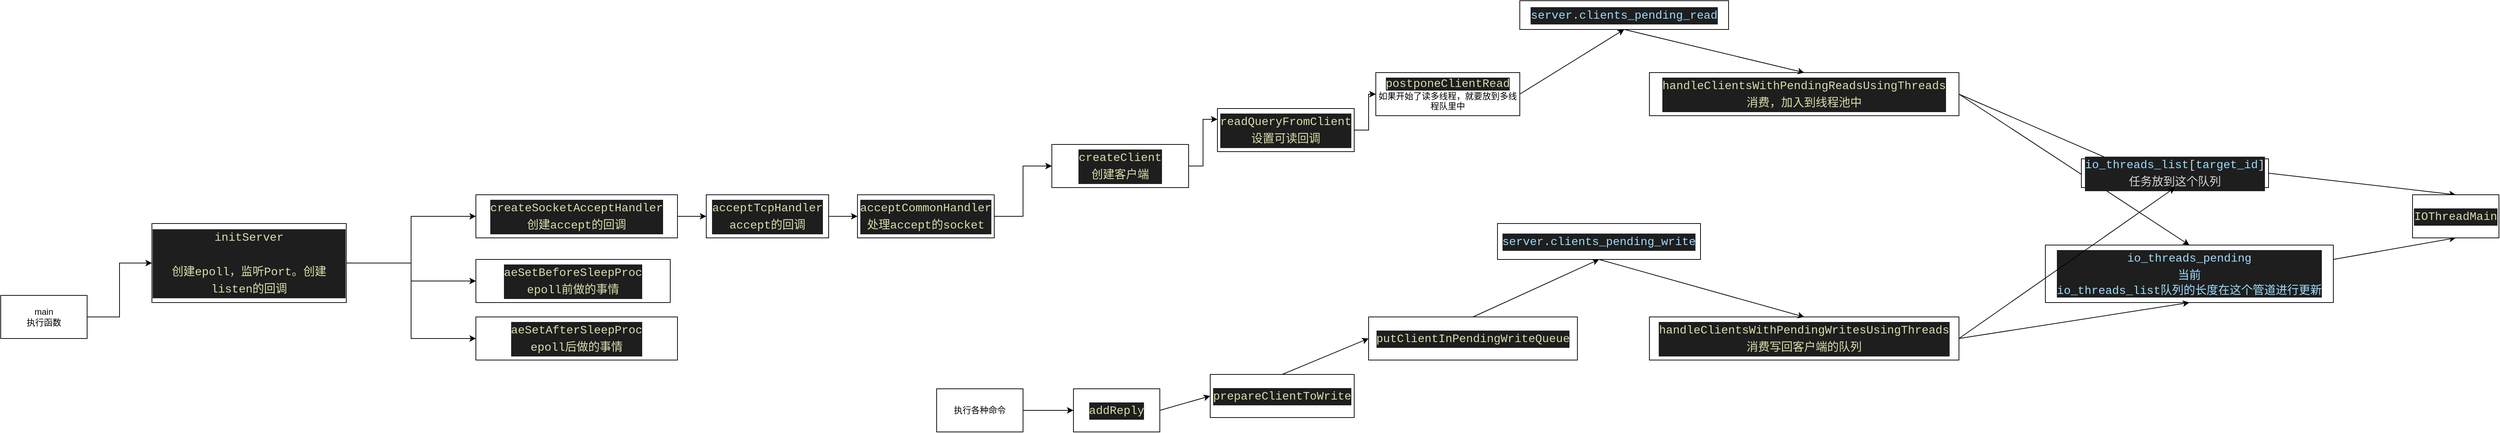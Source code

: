 <mxfile version="17.4.5" type="github">
  <diagram id="1JDVYsquey9XnN15ssZm" name="Page-1">
    <mxGraphModel dx="1426" dy="1933" grid="1" gridSize="10" guides="1" tooltips="1" connect="1" arrows="1" fold="1" page="1" pageScale="1" pageWidth="827" pageHeight="1169" math="0" shadow="0">
      <root>
        <mxCell id="0" />
        <mxCell id="1" parent="0" />
        <mxCell id="VtqtTlVIz1zTJZTsndwx-3" style="edgeStyle=orthogonalEdgeStyle;rounded=0;orthogonalLoop=1;jettySize=auto;html=1;exitX=1;exitY=0.5;exitDx=0;exitDy=0;entryX=0;entryY=0.5;entryDx=0;entryDy=0;" edge="1" parent="1" source="VtqtTlVIz1zTJZTsndwx-1" target="VtqtTlVIz1zTJZTsndwx-2">
          <mxGeometry relative="1" as="geometry" />
        </mxCell>
        <mxCell id="VtqtTlVIz1zTJZTsndwx-1" value="main&lt;br&gt;执行函数" style="rounded=0;whiteSpace=wrap;html=1;" vertex="1" parent="1">
          <mxGeometry x="120" y="210" width="120" height="60" as="geometry" />
        </mxCell>
        <mxCell id="VtqtTlVIz1zTJZTsndwx-5" style="edgeStyle=orthogonalEdgeStyle;rounded=0;orthogonalLoop=1;jettySize=auto;html=1;exitX=1;exitY=0.5;exitDx=0;exitDy=0;" edge="1" parent="1" source="VtqtTlVIz1zTJZTsndwx-2" target="VtqtTlVIz1zTJZTsndwx-4">
          <mxGeometry relative="1" as="geometry" />
        </mxCell>
        <mxCell id="VtqtTlVIz1zTJZTsndwx-8" style="edgeStyle=orthogonalEdgeStyle;rounded=0;orthogonalLoop=1;jettySize=auto;html=1;exitX=1;exitY=0.5;exitDx=0;exitDy=0;entryX=0;entryY=0.5;entryDx=0;entryDy=0;" edge="1" parent="1" source="VtqtTlVIz1zTJZTsndwx-2" target="VtqtTlVIz1zTJZTsndwx-6">
          <mxGeometry relative="1" as="geometry" />
        </mxCell>
        <mxCell id="VtqtTlVIz1zTJZTsndwx-9" style="edgeStyle=orthogonalEdgeStyle;rounded=0;orthogonalLoop=1;jettySize=auto;html=1;exitX=1;exitY=0.5;exitDx=0;exitDy=0;entryX=0;entryY=0.5;entryDx=0;entryDy=0;" edge="1" parent="1" source="VtqtTlVIz1zTJZTsndwx-2" target="VtqtTlVIz1zTJZTsndwx-7">
          <mxGeometry relative="1" as="geometry" />
        </mxCell>
        <mxCell id="VtqtTlVIz1zTJZTsndwx-2" value="&lt;div style=&quot;color: rgb(212 , 212 , 212) ; background-color: rgb(30 , 30 , 30) ; font-family: &amp;#34;menlo&amp;#34; , &amp;#34;monaco&amp;#34; , &amp;#34;courier new&amp;#34; , monospace ; font-size: 16px ; line-height: 24px&quot;&gt;&lt;span style=&quot;color: #dcdcaa&quot;&gt;initServer&lt;/span&gt;&lt;/div&gt;&lt;div style=&quot;color: rgb(212 , 212 , 212) ; background-color: rgb(30 , 30 , 30) ; font-family: &amp;#34;menlo&amp;#34; , &amp;#34;monaco&amp;#34; , &amp;#34;courier new&amp;#34; , monospace ; font-size: 16px ; line-height: 24px&quot;&gt;&lt;span style=&quot;color: #dcdcaa&quot;&gt;&lt;br&gt;&lt;/span&gt;&lt;/div&gt;&lt;div style=&quot;color: rgb(212 , 212 , 212) ; background-color: rgb(30 , 30 , 30) ; font-family: &amp;#34;menlo&amp;#34; , &amp;#34;monaco&amp;#34; , &amp;#34;courier new&amp;#34; , monospace ; font-size: 16px ; line-height: 24px&quot;&gt;&lt;span style=&quot;color: #dcdcaa&quot;&gt;创建epoll，监听Port。创建listen的回调&lt;/span&gt;&lt;/div&gt;" style="rounded=0;whiteSpace=wrap;html=1;" vertex="1" parent="1">
          <mxGeometry x="330" y="110" width="270" height="110" as="geometry" />
        </mxCell>
        <mxCell id="VtqtTlVIz1zTJZTsndwx-11" style="edgeStyle=orthogonalEdgeStyle;rounded=0;orthogonalLoop=1;jettySize=auto;html=1;exitX=1;exitY=0.5;exitDx=0;exitDy=0;entryX=0;entryY=0.5;entryDx=0;entryDy=0;" edge="1" parent="1" source="VtqtTlVIz1zTJZTsndwx-4" target="VtqtTlVIz1zTJZTsndwx-10">
          <mxGeometry relative="1" as="geometry" />
        </mxCell>
        <mxCell id="VtqtTlVIz1zTJZTsndwx-4" value="&lt;div style=&quot;color: rgb(212 , 212 , 212) ; background-color: rgb(30 , 30 , 30) ; font-family: &amp;#34;menlo&amp;#34; , &amp;#34;monaco&amp;#34; , &amp;#34;courier new&amp;#34; , monospace ; font-size: 16px ; line-height: 24px&quot;&gt;&lt;span style=&quot;color: #dcdcaa&quot;&gt;createSocketAcceptHandler&lt;/span&gt;&lt;/div&gt;&lt;div style=&quot;color: rgb(212 , 212 , 212) ; background-color: rgb(30 , 30 , 30) ; font-family: &amp;#34;menlo&amp;#34; , &amp;#34;monaco&amp;#34; , &amp;#34;courier new&amp;#34; , monospace ; font-size: 16px ; line-height: 24px&quot;&gt;&lt;span style=&quot;color: #dcdcaa&quot;&gt;创建accept的回调&lt;/span&gt;&lt;/div&gt;" style="rounded=0;whiteSpace=wrap;html=1;" vertex="1" parent="1">
          <mxGeometry x="780" y="70" width="280" height="60" as="geometry" />
        </mxCell>
        <mxCell id="VtqtTlVIz1zTJZTsndwx-6" value="&lt;div style=&quot;color: rgb(212 , 212 , 212) ; background-color: rgb(30 , 30 , 30) ; font-family: &amp;#34;menlo&amp;#34; , &amp;#34;monaco&amp;#34; , &amp;#34;courier new&amp;#34; , monospace ; font-size: 16px ; line-height: 24px&quot;&gt;&lt;span style=&quot;color: #dcdcaa&quot;&gt;aeSetBeforeSleepProc&lt;/span&gt;&lt;/div&gt;&lt;div style=&quot;color: rgb(212 , 212 , 212) ; background-color: rgb(30 , 30 , 30) ; font-family: &amp;#34;menlo&amp;#34; , &amp;#34;monaco&amp;#34; , &amp;#34;courier new&amp;#34; , monospace ; font-size: 16px ; line-height: 24px&quot;&gt;&lt;span style=&quot;color: #dcdcaa&quot;&gt;epoll前做的事情&lt;/span&gt;&lt;/div&gt;" style="rounded=0;whiteSpace=wrap;html=1;" vertex="1" parent="1">
          <mxGeometry x="780" y="160" width="270" height="60" as="geometry" />
        </mxCell>
        <mxCell id="VtqtTlVIz1zTJZTsndwx-7" value="&lt;div style=&quot;color: rgb(212 , 212 , 212) ; background-color: rgb(30 , 30 , 30) ; font-family: &amp;#34;menlo&amp;#34; , &amp;#34;monaco&amp;#34; , &amp;#34;courier new&amp;#34; , monospace ; font-size: 16px ; line-height: 24px&quot;&gt;&lt;span style=&quot;color: #dcdcaa&quot;&gt;aeSetAfterSleepProc&lt;/span&gt;&lt;/div&gt;&lt;div style=&quot;color: rgb(212 , 212 , 212) ; background-color: rgb(30 , 30 , 30) ; font-family: &amp;#34;menlo&amp;#34; , &amp;#34;monaco&amp;#34; , &amp;#34;courier new&amp;#34; , monospace ; font-size: 16px ; line-height: 24px&quot;&gt;&lt;span style=&quot;color: #dcdcaa&quot;&gt;epoll后做的事情&lt;/span&gt;&lt;/div&gt;" style="rounded=0;whiteSpace=wrap;html=1;" vertex="1" parent="1">
          <mxGeometry x="780" y="240" width="280" height="60" as="geometry" />
        </mxCell>
        <mxCell id="VtqtTlVIz1zTJZTsndwx-13" style="edgeStyle=orthogonalEdgeStyle;rounded=0;orthogonalLoop=1;jettySize=auto;html=1;exitX=1;exitY=0.5;exitDx=0;exitDy=0;entryX=0;entryY=0.5;entryDx=0;entryDy=0;" edge="1" parent="1" source="VtqtTlVIz1zTJZTsndwx-10" target="VtqtTlVIz1zTJZTsndwx-12">
          <mxGeometry relative="1" as="geometry" />
        </mxCell>
        <mxCell id="VtqtTlVIz1zTJZTsndwx-10" value="&lt;div style=&quot;color: rgb(212 , 212 , 212) ; background-color: rgb(30 , 30 , 30) ; font-family: &amp;#34;menlo&amp;#34; , &amp;#34;monaco&amp;#34; , &amp;#34;courier new&amp;#34; , monospace ; font-size: 16px ; line-height: 24px&quot;&gt;&lt;span style=&quot;color: #dcdcaa&quot;&gt;acceptTcpHandler&lt;/span&gt;&lt;/div&gt;&lt;div style=&quot;color: rgb(212 , 212 , 212) ; background-color: rgb(30 , 30 , 30) ; font-family: &amp;#34;menlo&amp;#34; , &amp;#34;monaco&amp;#34; , &amp;#34;courier new&amp;#34; , monospace ; font-size: 16px ; line-height: 24px&quot;&gt;&lt;span style=&quot;color: #dcdcaa&quot;&gt;accept的回调&lt;/span&gt;&lt;/div&gt;" style="rounded=0;whiteSpace=wrap;html=1;" vertex="1" parent="1">
          <mxGeometry x="1100" y="70" width="170" height="60" as="geometry" />
        </mxCell>
        <mxCell id="VtqtTlVIz1zTJZTsndwx-15" style="edgeStyle=orthogonalEdgeStyle;rounded=0;orthogonalLoop=1;jettySize=auto;html=1;exitX=1;exitY=0.5;exitDx=0;exitDy=0;entryX=0;entryY=0.5;entryDx=0;entryDy=0;" edge="1" parent="1" source="VtqtTlVIz1zTJZTsndwx-12" target="VtqtTlVIz1zTJZTsndwx-14">
          <mxGeometry relative="1" as="geometry" />
        </mxCell>
        <mxCell id="VtqtTlVIz1zTJZTsndwx-12" value="&lt;div style=&quot;color: rgb(212 , 212 , 212) ; background-color: rgb(30 , 30 , 30) ; font-family: &amp;#34;menlo&amp;#34; , &amp;#34;monaco&amp;#34; , &amp;#34;courier new&amp;#34; , monospace ; font-size: 16px ; line-height: 24px&quot;&gt;&lt;span style=&quot;color: rgb(220 , 220 , 170) ; font-family: &amp;#34;menlo&amp;#34; , &amp;#34;monaco&amp;#34; , &amp;#34;courier new&amp;#34; , monospace&quot;&gt;acceptCommonHandler&lt;/span&gt;&lt;/div&gt;&lt;div style=&quot;color: rgb(212 , 212 , 212) ; background-color: rgb(30 , 30 , 30) ; font-family: &amp;#34;menlo&amp;#34; , &amp;#34;monaco&amp;#34; , &amp;#34;courier new&amp;#34; , monospace ; font-size: 16px ; line-height: 24px&quot;&gt;&lt;span style=&quot;color: rgb(220 , 220 , 170) ; font-family: &amp;#34;menlo&amp;#34; , &amp;#34;monaco&amp;#34; , &amp;#34;courier new&amp;#34; , monospace&quot;&gt;处理accept的socket&lt;/span&gt;&lt;/div&gt;" style="rounded=0;whiteSpace=wrap;html=1;" vertex="1" parent="1">
          <mxGeometry x="1310" y="70" width="190" height="60" as="geometry" />
        </mxCell>
        <mxCell id="VtqtTlVIz1zTJZTsndwx-17" style="edgeStyle=orthogonalEdgeStyle;rounded=0;orthogonalLoop=1;jettySize=auto;html=1;exitX=1;exitY=0.5;exitDx=0;exitDy=0;entryX=0;entryY=0.25;entryDx=0;entryDy=0;" edge="1" parent="1" source="VtqtTlVIz1zTJZTsndwx-14" target="VtqtTlVIz1zTJZTsndwx-16">
          <mxGeometry relative="1" as="geometry" />
        </mxCell>
        <mxCell id="VtqtTlVIz1zTJZTsndwx-14" value="&lt;div style=&quot;color: rgb(212 , 212 , 212) ; background-color: rgb(30 , 30 , 30) ; font-family: &amp;#34;menlo&amp;#34; , &amp;#34;monaco&amp;#34; , &amp;#34;courier new&amp;#34; , monospace ; font-size: 16px ; line-height: 24px&quot;&gt;&lt;span style=&quot;color: rgb(220 , 220 , 170) ; font-family: &amp;#34;menlo&amp;#34; , &amp;#34;monaco&amp;#34; , &amp;#34;courier new&amp;#34; , monospace&quot;&gt;createClient&lt;/span&gt;&lt;/div&gt;&lt;div style=&quot;background-color: rgb(30 , 30 , 30) ; font-family: &amp;#34;menlo&amp;#34; , &amp;#34;monaco&amp;#34; , &amp;#34;courier new&amp;#34; , monospace ; font-size: 16px ; line-height: 24px&quot;&gt;&lt;font color=&quot;#dcdcaa&quot;&gt;创建客户端&lt;/font&gt;&lt;/div&gt;" style="rounded=0;whiteSpace=wrap;html=1;" vertex="1" parent="1">
          <mxGeometry x="1580" width="190" height="60" as="geometry" />
        </mxCell>
        <mxCell id="VtqtTlVIz1zTJZTsndwx-19" style="edgeStyle=orthogonalEdgeStyle;rounded=0;orthogonalLoop=1;jettySize=auto;html=1;exitX=1;exitY=0.5;exitDx=0;exitDy=0;entryX=0;entryY=0.5;entryDx=0;entryDy=0;" edge="1" parent="1" source="VtqtTlVIz1zTJZTsndwx-16" target="VtqtTlVIz1zTJZTsndwx-18">
          <mxGeometry relative="1" as="geometry" />
        </mxCell>
        <mxCell id="VtqtTlVIz1zTJZTsndwx-16" value="&lt;div style=&quot;color: rgb(212 , 212 , 212) ; background-color: rgb(30 , 30 , 30) ; font-family: &amp;#34;menlo&amp;#34; , &amp;#34;monaco&amp;#34; , &amp;#34;courier new&amp;#34; , monospace ; font-size: 16px ; line-height: 24px&quot;&gt;&lt;div style=&quot;font-family: &amp;#34;menlo&amp;#34; , &amp;#34;monaco&amp;#34; , &amp;#34;courier new&amp;#34; , monospace ; line-height: 24px&quot;&gt;&lt;span style=&quot;color: #dcdcaa&quot;&gt;readQueryFromClient&lt;/span&gt;&lt;/div&gt;&lt;/div&gt;&lt;div style=&quot;background-color: rgb(30 , 30 , 30) ; font-family: &amp;#34;menlo&amp;#34; , &amp;#34;monaco&amp;#34; , &amp;#34;courier new&amp;#34; , monospace ; font-size: 16px ; line-height: 24px&quot;&gt;&lt;font color=&quot;#dcdcaa&quot;&gt;设置可读回调&lt;/font&gt;&lt;/div&gt;" style="rounded=0;whiteSpace=wrap;html=1;" vertex="1" parent="1">
          <mxGeometry x="1810" y="-50" width="190" height="60" as="geometry" />
        </mxCell>
        <mxCell id="VtqtTlVIz1zTJZTsndwx-22" style="rounded=0;orthogonalLoop=1;jettySize=auto;html=1;exitX=1;exitY=0.5;exitDx=0;exitDy=0;entryX=0.5;entryY=1;entryDx=0;entryDy=0;" edge="1" parent="1" source="VtqtTlVIz1zTJZTsndwx-18" target="VtqtTlVIz1zTJZTsndwx-21">
          <mxGeometry relative="1" as="geometry" />
        </mxCell>
        <mxCell id="VtqtTlVIz1zTJZTsndwx-18" value="&lt;span style=&quot;color: rgb(220 , 220 , 170) ; background-color: rgb(30 , 30 , 30) ; font-family: &amp;#34;menlo&amp;#34; , &amp;#34;monaco&amp;#34; , &amp;#34;courier new&amp;#34; , monospace ; font-size: 16px&quot;&gt;postponeClientRead&lt;br&gt;&lt;/span&gt;如果开始了读多线程，就要放到多线程队里中" style="rounded=0;whiteSpace=wrap;html=1;" vertex="1" parent="1">
          <mxGeometry x="2030" y="-100" width="200" height="60" as="geometry" />
        </mxCell>
        <mxCell id="VtqtTlVIz1zTJZTsndwx-25" style="edgeStyle=none;rounded=0;orthogonalLoop=1;jettySize=auto;html=1;exitX=1;exitY=0.5;exitDx=0;exitDy=0;entryX=0.5;entryY=1;entryDx=0;entryDy=0;" edge="1" parent="1" source="VtqtTlVIz1zTJZTsndwx-20" target="VtqtTlVIz1zTJZTsndwx-24">
          <mxGeometry relative="1" as="geometry" />
        </mxCell>
        <mxCell id="VtqtTlVIz1zTJZTsndwx-27" style="edgeStyle=none;rounded=0;orthogonalLoop=1;jettySize=auto;html=1;exitX=1;exitY=0.5;exitDx=0;exitDy=0;entryX=0.5;entryY=0;entryDx=0;entryDy=0;" edge="1" parent="1" source="VtqtTlVIz1zTJZTsndwx-20" target="VtqtTlVIz1zTJZTsndwx-26">
          <mxGeometry relative="1" as="geometry" />
        </mxCell>
        <mxCell id="VtqtTlVIz1zTJZTsndwx-20" value="&lt;div style=&quot;color: rgb(212 , 212 , 212) ; background-color: rgb(30 , 30 , 30) ; font-family: &amp;#34;menlo&amp;#34; , &amp;#34;monaco&amp;#34; , &amp;#34;courier new&amp;#34; , monospace ; font-size: 16px ; line-height: 24px&quot;&gt;&lt;span style=&quot;color: #dcdcaa&quot;&gt;handleClientsWithPendingReadsUsingThreads&lt;/span&gt;&lt;/div&gt;&lt;div style=&quot;color: rgb(212 , 212 , 212) ; background-color: rgb(30 , 30 , 30) ; font-family: &amp;#34;menlo&amp;#34; , &amp;#34;monaco&amp;#34; , &amp;#34;courier new&amp;#34; , monospace ; font-size: 16px ; line-height: 24px&quot;&gt;&lt;span style=&quot;color: #dcdcaa&quot;&gt;消费，加入到线程池中&lt;/span&gt;&lt;/div&gt;" style="rounded=0;whiteSpace=wrap;html=1;" vertex="1" parent="1">
          <mxGeometry x="2410" y="-100" width="430" height="60" as="geometry" />
        </mxCell>
        <mxCell id="VtqtTlVIz1zTJZTsndwx-23" style="edgeStyle=none;rounded=0;orthogonalLoop=1;jettySize=auto;html=1;exitX=0.5;exitY=1;exitDx=0;exitDy=0;entryX=0.5;entryY=0;entryDx=0;entryDy=0;" edge="1" parent="1" source="VtqtTlVIz1zTJZTsndwx-21" target="VtqtTlVIz1zTJZTsndwx-20">
          <mxGeometry relative="1" as="geometry" />
        </mxCell>
        <mxCell id="VtqtTlVIz1zTJZTsndwx-21" value="&lt;div style=&quot;color: rgb(212 , 212 , 212) ; background-color: rgb(30 , 30 , 30) ; font-family: &amp;#34;menlo&amp;#34; , &amp;#34;monaco&amp;#34; , &amp;#34;courier new&amp;#34; , monospace ; font-size: 16px ; line-height: 24px&quot;&gt;&lt;span style=&quot;color: #9cdcfe&quot;&gt;server&lt;/span&gt;.&lt;span style=&quot;color: #9cdcfe&quot;&gt;clients_pending_read&lt;/span&gt;&lt;/div&gt;" style="rounded=0;whiteSpace=wrap;html=1;" vertex="1" parent="1">
          <mxGeometry x="2230" y="-200" width="290" height="40" as="geometry" />
        </mxCell>
        <mxCell id="VtqtTlVIz1zTJZTsndwx-29" style="edgeStyle=none;rounded=0;orthogonalLoop=1;jettySize=auto;html=1;exitX=1;exitY=0.5;exitDx=0;exitDy=0;entryX=0.5;entryY=0;entryDx=0;entryDy=0;" edge="1" parent="1" source="VtqtTlVIz1zTJZTsndwx-24" target="VtqtTlVIz1zTJZTsndwx-28">
          <mxGeometry relative="1" as="geometry" />
        </mxCell>
        <mxCell id="VtqtTlVIz1zTJZTsndwx-24" value="&lt;div style=&quot;color: rgb(212 , 212 , 212) ; background-color: rgb(30 , 30 , 30) ; font-family: &amp;#34;menlo&amp;#34; , &amp;#34;monaco&amp;#34; , &amp;#34;courier new&amp;#34; , monospace ; font-size: 16px ; line-height: 24px&quot;&gt;&lt;span style=&quot;color: #9cdcfe&quot;&gt;io_threads_list&lt;/span&gt;[&lt;span style=&quot;color: #9cdcfe&quot;&gt;target_id&lt;/span&gt;]&lt;/div&gt;&lt;div style=&quot;color: rgb(212 , 212 , 212) ; background-color: rgb(30 , 30 , 30) ; font-family: &amp;#34;menlo&amp;#34; , &amp;#34;monaco&amp;#34; , &amp;#34;courier new&amp;#34; , monospace ; font-size: 16px ; line-height: 24px&quot;&gt;任务放到这个队列&lt;/div&gt;" style="rounded=0;whiteSpace=wrap;html=1;" vertex="1" parent="1">
          <mxGeometry x="3010" y="20" width="260" height="40" as="geometry" />
        </mxCell>
        <mxCell id="VtqtTlVIz1zTJZTsndwx-30" style="edgeStyle=none;rounded=0;orthogonalLoop=1;jettySize=auto;html=1;exitX=1;exitY=0.25;exitDx=0;exitDy=0;entryX=0.5;entryY=1;entryDx=0;entryDy=0;" edge="1" parent="1" source="VtqtTlVIz1zTJZTsndwx-26" target="VtqtTlVIz1zTJZTsndwx-28">
          <mxGeometry relative="1" as="geometry" />
        </mxCell>
        <mxCell id="VtqtTlVIz1zTJZTsndwx-26" value="&lt;div style=&quot;color: rgb(212 , 212 , 212) ; background-color: rgb(30 , 30 , 30) ; font-family: &amp;#34;menlo&amp;#34; , &amp;#34;monaco&amp;#34; , &amp;#34;courier new&amp;#34; , monospace ; font-size: 16px ; line-height: 24px&quot;&gt;&lt;span style=&quot;color: #9cdcfe&quot;&gt;io_threads_pending&lt;/span&gt;&lt;/div&gt;&lt;div style=&quot;color: rgb(212 , 212 , 212) ; background-color: rgb(30 , 30 , 30) ; font-family: &amp;#34;menlo&amp;#34; , &amp;#34;monaco&amp;#34; , &amp;#34;courier new&amp;#34; , monospace ; font-size: 16px ; line-height: 24px&quot;&gt;&lt;span style=&quot;color: #9cdcfe&quot;&gt;当前&lt;/span&gt;&lt;/div&gt;&lt;span style=&quot;color: rgb(156 , 220 , 254) ; font-family: &amp;#34;menlo&amp;#34; , &amp;#34;monaco&amp;#34; , &amp;#34;courier new&amp;#34; , monospace ; font-size: 16px ; background-color: rgb(30 , 30 , 30)&quot;&gt;io_threads_list队列的长度在这个管道进行更新&lt;/span&gt;" style="rounded=0;whiteSpace=wrap;html=1;" vertex="1" parent="1">
          <mxGeometry x="2960" y="140" width="400" height="80" as="geometry" />
        </mxCell>
        <mxCell id="VtqtTlVIz1zTJZTsndwx-28" value="&lt;div style=&quot;color: rgb(212 , 212 , 212) ; background-color: rgb(30 , 30 , 30) ; font-family: &amp;#34;menlo&amp;#34; , &amp;#34;monaco&amp;#34; , &amp;#34;courier new&amp;#34; , monospace ; font-size: 16px ; line-height: 24px&quot;&gt;&lt;span style=&quot;color: #dcdcaa&quot;&gt;IOThreadMain&lt;/span&gt;&lt;/div&gt;" style="rounded=0;whiteSpace=wrap;html=1;" vertex="1" parent="1">
          <mxGeometry x="3470" y="70" width="120" height="60" as="geometry" />
        </mxCell>
        <mxCell id="VtqtTlVIz1zTJZTsndwx-32" style="edgeStyle=none;rounded=0;orthogonalLoop=1;jettySize=auto;html=1;exitX=1;exitY=0.5;exitDx=0;exitDy=0;entryX=0.5;entryY=1;entryDx=0;entryDy=0;" edge="1" parent="1" source="VtqtTlVIz1zTJZTsndwx-31" target="VtqtTlVIz1zTJZTsndwx-24">
          <mxGeometry relative="1" as="geometry" />
        </mxCell>
        <mxCell id="VtqtTlVIz1zTJZTsndwx-33" style="edgeStyle=none;rounded=0;orthogonalLoop=1;jettySize=auto;html=1;exitX=1;exitY=0.5;exitDx=0;exitDy=0;entryX=0.5;entryY=1;entryDx=0;entryDy=0;" edge="1" parent="1" source="VtqtTlVIz1zTJZTsndwx-31" target="VtqtTlVIz1zTJZTsndwx-26">
          <mxGeometry relative="1" as="geometry" />
        </mxCell>
        <mxCell id="VtqtTlVIz1zTJZTsndwx-31" value="&lt;div style=&quot;color: rgb(212 , 212 , 212) ; background-color: rgb(30 , 30 , 30) ; font-family: &amp;#34;menlo&amp;#34; , &amp;#34;monaco&amp;#34; , &amp;#34;courier new&amp;#34; , monospace ; font-size: 16px ; line-height: 24px&quot;&gt;&lt;span style=&quot;color: #dcdcaa&quot;&gt;handleClientsWithPendingWritesUsingThreads&lt;/span&gt;&lt;/div&gt;&lt;div style=&quot;color: rgb(212 , 212 , 212) ; background-color: rgb(30 , 30 , 30) ; font-family: &amp;#34;menlo&amp;#34; , &amp;#34;monaco&amp;#34; , &amp;#34;courier new&amp;#34; , monospace ; font-size: 16px ; line-height: 24px&quot;&gt;&lt;span style=&quot;color: #dcdcaa&quot;&gt;消费写回客户端的队列&lt;/span&gt;&lt;/div&gt;" style="rounded=0;whiteSpace=wrap;html=1;" vertex="1" parent="1">
          <mxGeometry x="2410" y="240" width="430" height="60" as="geometry" />
        </mxCell>
        <mxCell id="VtqtTlVIz1zTJZTsndwx-36" style="edgeStyle=none;rounded=0;orthogonalLoop=1;jettySize=auto;html=1;exitX=0.5;exitY=1;exitDx=0;exitDy=0;entryX=0.5;entryY=0;entryDx=0;entryDy=0;" edge="1" parent="1" source="VtqtTlVIz1zTJZTsndwx-34" target="VtqtTlVIz1zTJZTsndwx-31">
          <mxGeometry relative="1" as="geometry" />
        </mxCell>
        <mxCell id="VtqtTlVIz1zTJZTsndwx-34" value="&lt;div style=&quot;color: rgb(212 , 212 , 212) ; background-color: rgb(30 , 30 , 30) ; font-family: &amp;#34;menlo&amp;#34; , &amp;#34;monaco&amp;#34; , &amp;#34;courier new&amp;#34; , monospace ; font-size: 16px ; line-height: 24px&quot;&gt;&lt;span style=&quot;color: #9cdcfe&quot;&gt;server&lt;/span&gt;.&lt;span style=&quot;color: #9cdcfe&quot;&gt;clients_pending_write&lt;/span&gt;&lt;/div&gt;" style="rounded=0;whiteSpace=wrap;html=1;" vertex="1" parent="1">
          <mxGeometry x="2199" y="110" width="282" height="50" as="geometry" />
        </mxCell>
        <mxCell id="VtqtTlVIz1zTJZTsndwx-38" style="edgeStyle=none;rounded=0;orthogonalLoop=1;jettySize=auto;html=1;exitX=0.5;exitY=0;exitDx=0;exitDy=0;entryX=0.5;entryY=1;entryDx=0;entryDy=0;" edge="1" parent="1" source="VtqtTlVIz1zTJZTsndwx-37" target="VtqtTlVIz1zTJZTsndwx-34">
          <mxGeometry relative="1" as="geometry" />
        </mxCell>
        <mxCell id="VtqtTlVIz1zTJZTsndwx-37" value="&lt;div style=&quot;color: rgb(212 , 212 , 212) ; background-color: rgb(30 , 30 , 30) ; font-family: &amp;#34;menlo&amp;#34; , &amp;#34;monaco&amp;#34; , &amp;#34;courier new&amp;#34; , monospace ; font-size: 16px ; line-height: 24px&quot;&gt;&lt;span style=&quot;color: #dcdcaa&quot;&gt;putClientInPendingWriteQueue&lt;/span&gt;&lt;/div&gt;" style="rounded=0;whiteSpace=wrap;html=1;" vertex="1" parent="1">
          <mxGeometry x="2020" y="240" width="290" height="60" as="geometry" />
        </mxCell>
        <mxCell id="VtqtTlVIz1zTJZTsndwx-40" style="edgeStyle=none;rounded=0;orthogonalLoop=1;jettySize=auto;html=1;exitX=0.5;exitY=0;exitDx=0;exitDy=0;entryX=0;entryY=0.5;entryDx=0;entryDy=0;" edge="1" parent="1" source="VtqtTlVIz1zTJZTsndwx-39" target="VtqtTlVIz1zTJZTsndwx-37">
          <mxGeometry relative="1" as="geometry" />
        </mxCell>
        <mxCell id="VtqtTlVIz1zTJZTsndwx-39" value="&lt;div style=&quot;color: rgb(212 , 212 , 212) ; background-color: rgb(30 , 30 , 30) ; font-family: &amp;#34;menlo&amp;#34; , &amp;#34;monaco&amp;#34; , &amp;#34;courier new&amp;#34; , monospace ; font-size: 16px ; line-height: 24px&quot;&gt;&lt;span style=&quot;color: #dcdcaa&quot;&gt;prepareClientToWrite&lt;/span&gt;&lt;/div&gt;" style="rounded=0;whiteSpace=wrap;html=1;" vertex="1" parent="1">
          <mxGeometry x="1800" y="320" width="200" height="60" as="geometry" />
        </mxCell>
        <mxCell id="VtqtTlVIz1zTJZTsndwx-42" style="edgeStyle=none;rounded=0;orthogonalLoop=1;jettySize=auto;html=1;exitX=1;exitY=0.5;exitDx=0;exitDy=0;entryX=0;entryY=0.5;entryDx=0;entryDy=0;" edge="1" parent="1" source="VtqtTlVIz1zTJZTsndwx-41" target="VtqtTlVIz1zTJZTsndwx-39">
          <mxGeometry relative="1" as="geometry" />
        </mxCell>
        <mxCell id="VtqtTlVIz1zTJZTsndwx-41" value="&lt;div style=&quot;color: rgb(212 , 212 , 212) ; background-color: rgb(30 , 30 , 30) ; font-family: &amp;#34;menlo&amp;#34; , &amp;#34;monaco&amp;#34; , &amp;#34;courier new&amp;#34; , monospace ; font-size: 16px ; line-height: 24px&quot;&gt;&lt;span style=&quot;color: #dcdcaa&quot;&gt;addReply&lt;/span&gt;&lt;/div&gt;" style="rounded=0;whiteSpace=wrap;html=1;" vertex="1" parent="1">
          <mxGeometry x="1610" y="340" width="120" height="60" as="geometry" />
        </mxCell>
        <mxCell id="VtqtTlVIz1zTJZTsndwx-44" style="edgeStyle=none;rounded=0;orthogonalLoop=1;jettySize=auto;html=1;exitX=1;exitY=0.5;exitDx=0;exitDy=0;entryX=0;entryY=0.5;entryDx=0;entryDy=0;" edge="1" parent="1" source="VtqtTlVIz1zTJZTsndwx-43" target="VtqtTlVIz1zTJZTsndwx-41">
          <mxGeometry relative="1" as="geometry" />
        </mxCell>
        <mxCell id="VtqtTlVIz1zTJZTsndwx-43" value="执行各种命令" style="rounded=0;whiteSpace=wrap;html=1;" vertex="1" parent="1">
          <mxGeometry x="1420" y="340" width="120" height="60" as="geometry" />
        </mxCell>
      </root>
    </mxGraphModel>
  </diagram>
</mxfile>
